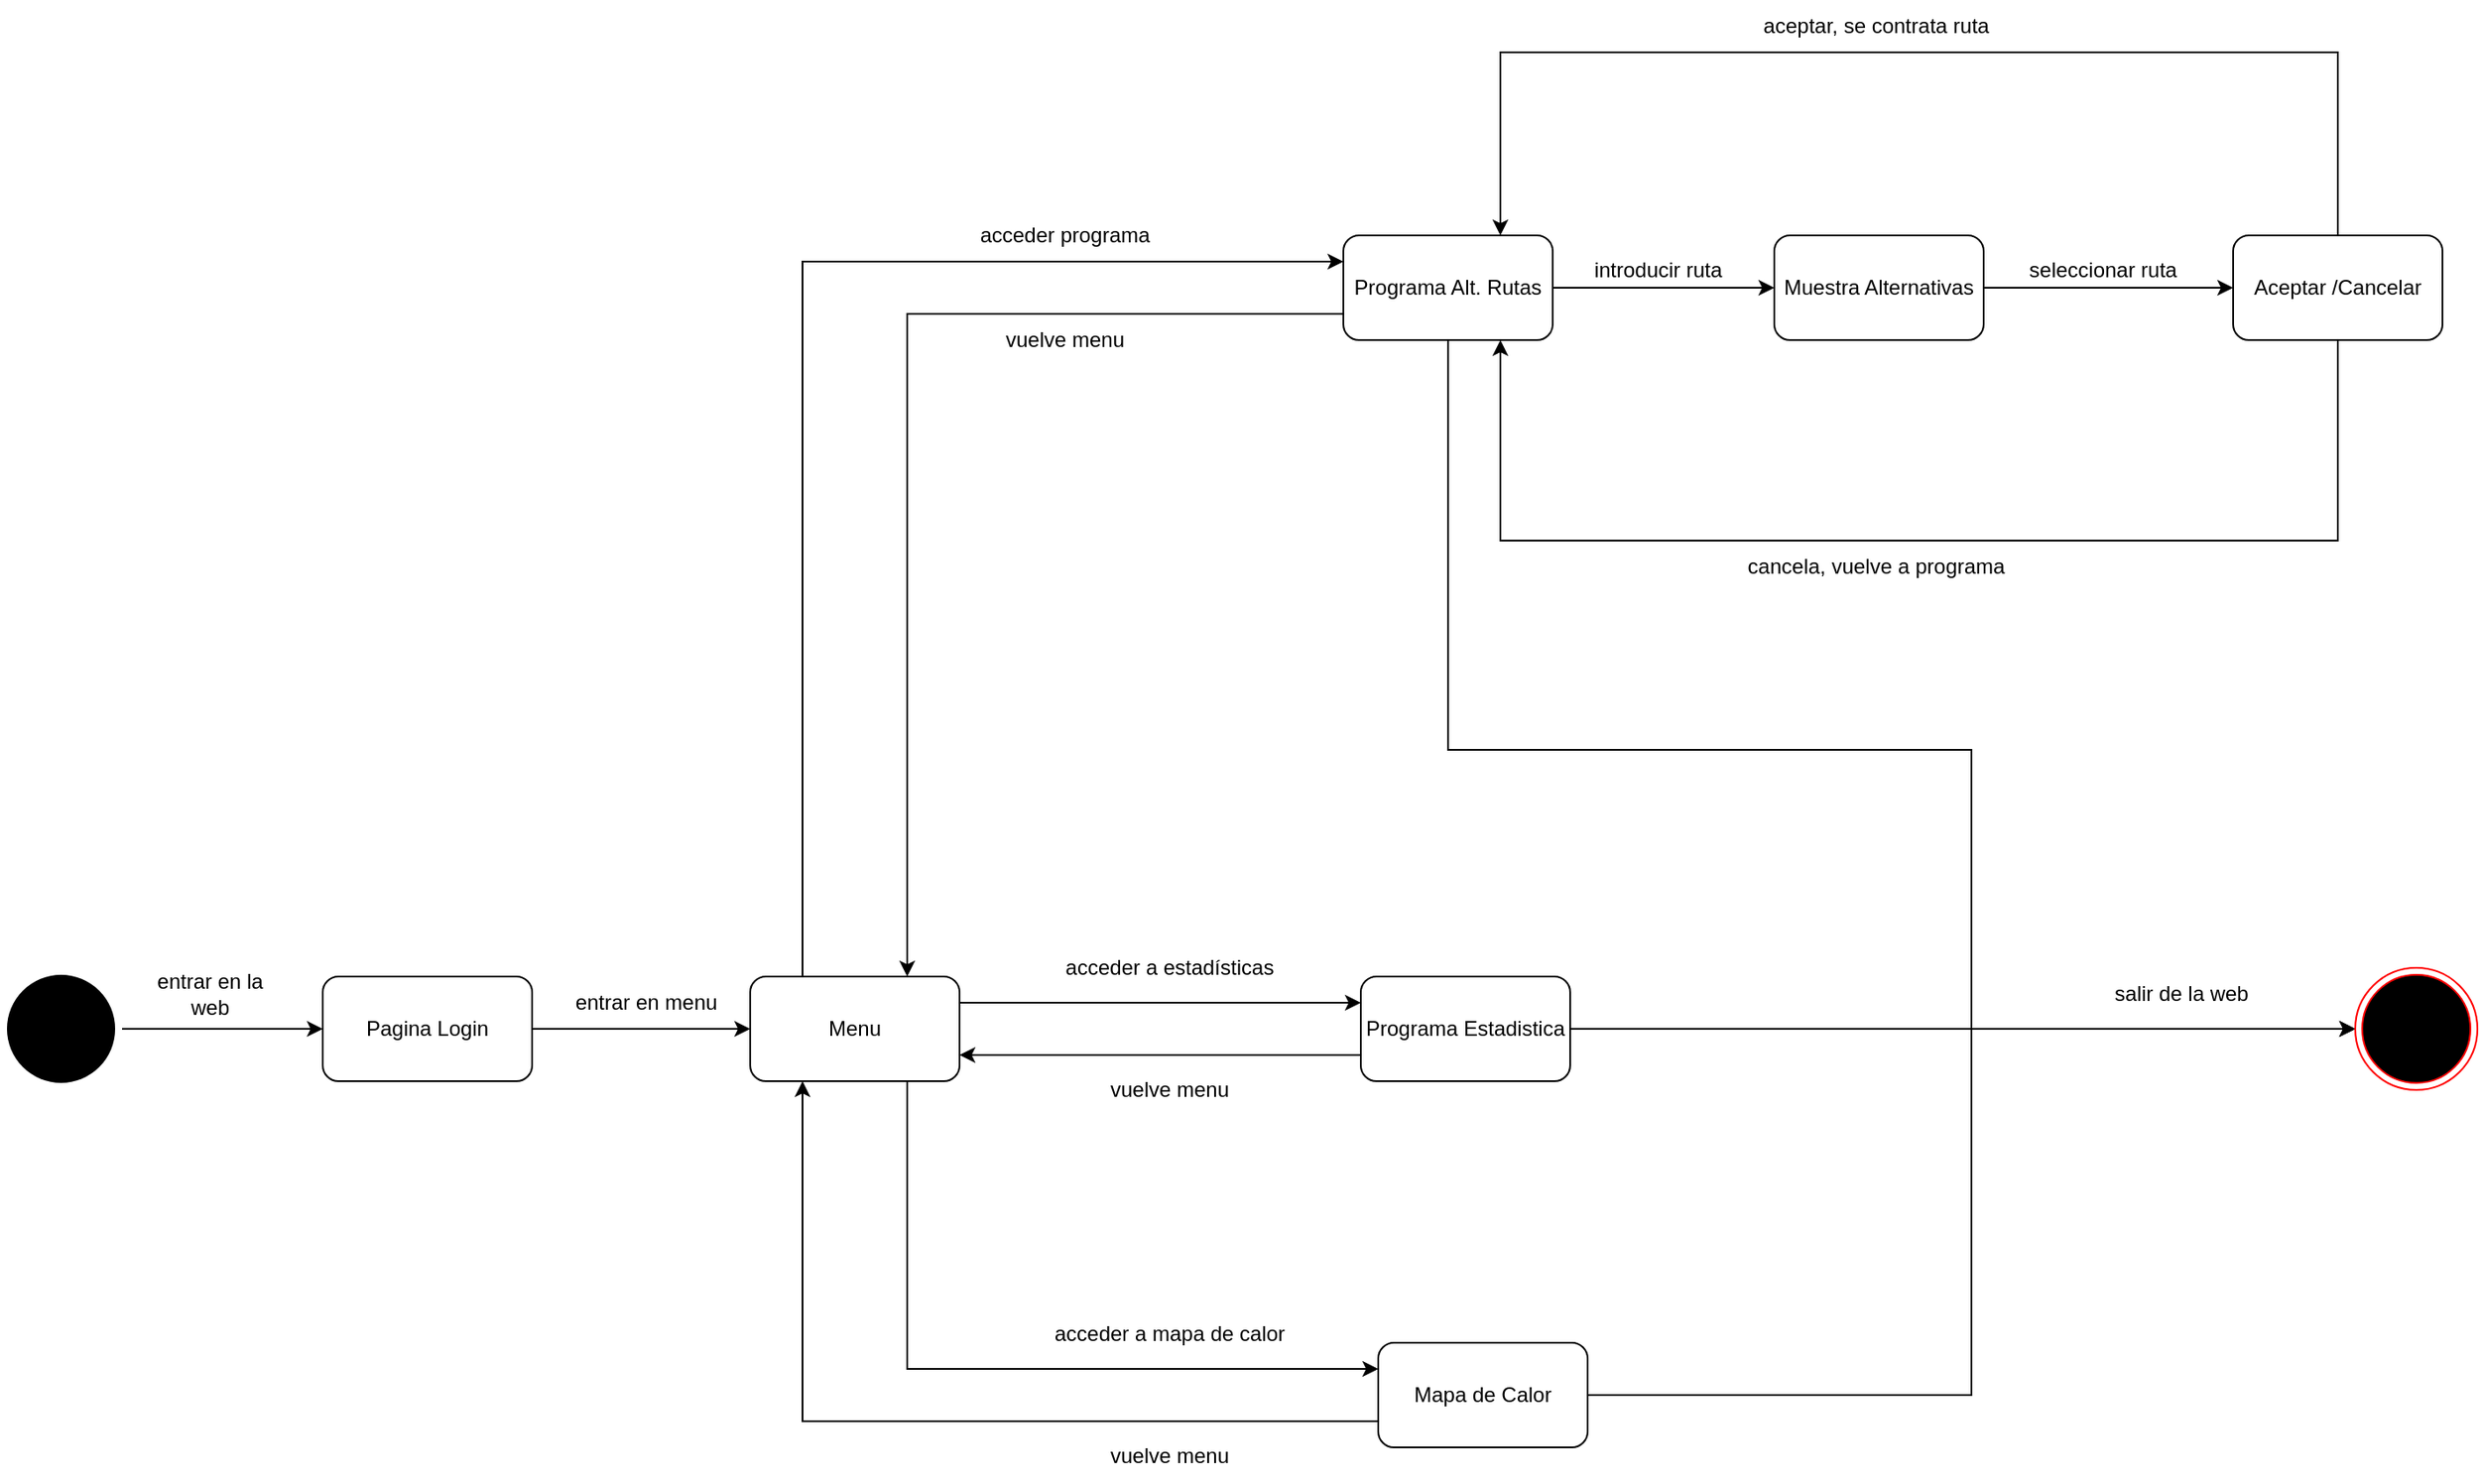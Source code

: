 <mxfile version="20.7.4" type="device"><diagram name="Página-1" id="hrf4F-rRhMmEbtQvGJGx"><mxGraphModel dx="1863" dy="606" grid="1" gridSize="10" guides="1" tooltips="1" connect="1" arrows="1" fold="1" page="1" pageScale="1" pageWidth="827" pageHeight="1169" math="0" shadow="0"><root><mxCell id="0"/><mxCell id="1" parent="0"/><mxCell id="Ku0djDu8-oS7YJxnuHgI-56" style="edgeStyle=orthogonalEdgeStyle;rounded=0;orthogonalLoop=1;jettySize=auto;html=1;entryX=1;entryY=0.5;entryDx=0;entryDy=0;startArrow=classic;startFill=1;endArrow=none;endFill=0;" parent="1" source="Ku0djDu8-oS7YJxnuHgI-2" target="Ku0djDu8-oS7YJxnuHgI-50" edge="1"><mxGeometry relative="1" as="geometry"/></mxCell><mxCell id="Ku0djDu8-oS7YJxnuHgI-58" style="edgeStyle=orthogonalEdgeStyle;rounded=0;orthogonalLoop=1;jettySize=auto;html=1;entryX=1;entryY=0.5;entryDx=0;entryDy=0;startArrow=classic;startFill=1;endArrow=none;endFill=0;" parent="1" source="Ku0djDu8-oS7YJxnuHgI-2" target="Ku0djDu8-oS7YJxnuHgI-45" edge="1"><mxGeometry relative="1" as="geometry"><Array as="points"><mxPoint x="880" y="720"/><mxPoint x="880" y="720"/></Array></mxGeometry></mxCell><mxCell id="Ku0djDu8-oS7YJxnuHgI-59" style="edgeStyle=orthogonalEdgeStyle;rounded=0;orthogonalLoop=1;jettySize=auto;html=1;entryX=0.5;entryY=1;entryDx=0;entryDy=0;endArrow=none;endFill=0;startArrow=classic;startFill=1;" parent="1" source="Ku0djDu8-oS7YJxnuHgI-2" target="Ku0djDu8-oS7YJxnuHgI-21" edge="1"><mxGeometry relative="1" as="geometry"><Array as="points"><mxPoint x="820" y="720"/><mxPoint x="820" y="560"/><mxPoint x="520" y="560"/></Array></mxGeometry></mxCell><mxCell id="Ku0djDu8-oS7YJxnuHgI-2" value="" style="ellipse;html=1;shape=endState;fillColor=#000000;strokeColor=#ff0000;" parent="1" vertex="1"><mxGeometry x="1040" y="685" width="70" height="70" as="geometry"/></mxCell><mxCell id="Ku0djDu8-oS7YJxnuHgI-5" style="edgeStyle=orthogonalEdgeStyle;rounded=0;orthogonalLoop=1;jettySize=auto;html=1;entryX=0;entryY=0.5;entryDx=0;entryDy=0;" parent="1" source="Ku0djDu8-oS7YJxnuHgI-3" target="Ku0djDu8-oS7YJxnuHgI-4" edge="1"><mxGeometry relative="1" as="geometry"/></mxCell><mxCell id="Ku0djDu8-oS7YJxnuHgI-3" value="" style="ellipse;html=1;shape=endState;fillColor=#000000;strokeColor=none;" parent="1" vertex="1"><mxGeometry x="-310" y="685" width="70" height="70" as="geometry"/></mxCell><mxCell id="Ku0djDu8-oS7YJxnuHgI-37" style="edgeStyle=orthogonalEdgeStyle;rounded=0;orthogonalLoop=1;jettySize=auto;html=1;entryX=0;entryY=0.5;entryDx=0;entryDy=0;" parent="1" source="Ku0djDu8-oS7YJxnuHgI-4" target="Ku0djDu8-oS7YJxnuHgI-13" edge="1"><mxGeometry relative="1" as="geometry"/></mxCell><mxCell id="Ku0djDu8-oS7YJxnuHgI-4" value="Pagina Login" style="rounded=1;whiteSpace=wrap;html=1;" parent="1" vertex="1"><mxGeometry x="-125" y="690" width="120" height="60" as="geometry"/></mxCell><mxCell id="Ku0djDu8-oS7YJxnuHgI-6" value="entrar en la &lt;br&gt;web" style="text;html=1;align=center;verticalAlign=middle;resizable=0;points=[];autosize=1;strokeColor=none;fillColor=none;" parent="1" vertex="1"><mxGeometry x="-230" y="680" width="80" height="40" as="geometry"/></mxCell><mxCell id="Ku0djDu8-oS7YJxnuHgI-39" style="edgeStyle=orthogonalEdgeStyle;rounded=0;orthogonalLoop=1;jettySize=auto;html=1;exitX=0.25;exitY=0;exitDx=0;exitDy=0;entryX=0;entryY=0.25;entryDx=0;entryDy=0;" parent="1" source="Ku0djDu8-oS7YJxnuHgI-13" target="Ku0djDu8-oS7YJxnuHgI-21" edge="1"><mxGeometry relative="1" as="geometry"/></mxCell><mxCell id="Ku0djDu8-oS7YJxnuHgI-46" style="edgeStyle=orthogonalEdgeStyle;rounded=0;orthogonalLoop=1;jettySize=auto;html=1;exitX=1;exitY=0.25;exitDx=0;exitDy=0;entryX=0;entryY=0.25;entryDx=0;entryDy=0;" parent="1" source="Ku0djDu8-oS7YJxnuHgI-13" target="Ku0djDu8-oS7YJxnuHgI-45" edge="1"><mxGeometry relative="1" as="geometry"/></mxCell><mxCell id="Ku0djDu8-oS7YJxnuHgI-51" style="edgeStyle=orthogonalEdgeStyle;rounded=0;orthogonalLoop=1;jettySize=auto;html=1;exitX=0.25;exitY=1;exitDx=0;exitDy=0;entryX=0;entryY=0.75;entryDx=0;entryDy=0;endArrow=none;endFill=0;startArrow=classic;startFill=1;" parent="1" source="Ku0djDu8-oS7YJxnuHgI-13" target="Ku0djDu8-oS7YJxnuHgI-50" edge="1"><mxGeometry relative="1" as="geometry"/></mxCell><mxCell id="Ku0djDu8-oS7YJxnuHgI-13" value="Menu" style="rounded=1;whiteSpace=wrap;html=1;" parent="1" vertex="1"><mxGeometry x="120" y="690" width="120" height="60" as="geometry"/></mxCell><mxCell id="Ku0djDu8-oS7YJxnuHgI-25" style="edgeStyle=orthogonalEdgeStyle;rounded=0;orthogonalLoop=1;jettySize=auto;html=1;" parent="1" source="Ku0djDu8-oS7YJxnuHgI-21" target="Ku0djDu8-oS7YJxnuHgI-24" edge="1"><mxGeometry relative="1" as="geometry"/></mxCell><mxCell id="Ku0djDu8-oS7YJxnuHgI-40" style="edgeStyle=orthogonalEdgeStyle;rounded=0;orthogonalLoop=1;jettySize=auto;html=1;exitX=0;exitY=0.75;exitDx=0;exitDy=0;entryX=0.75;entryY=0;entryDx=0;entryDy=0;" parent="1" source="Ku0djDu8-oS7YJxnuHgI-21" target="Ku0djDu8-oS7YJxnuHgI-13" edge="1"><mxGeometry relative="1" as="geometry"/></mxCell><mxCell id="Ku0djDu8-oS7YJxnuHgI-21" value="Programa Alt. Rutas" style="rounded=1;whiteSpace=wrap;html=1;" parent="1" vertex="1"><mxGeometry x="460" y="265" width="120" height="60" as="geometry"/></mxCell><mxCell id="Ku0djDu8-oS7YJxnuHgI-23" value="acceder programa" style="text;html=1;align=center;verticalAlign=middle;resizable=0;points=[];autosize=1;strokeColor=none;fillColor=none;" parent="1" vertex="1"><mxGeometry x="240" y="250" width="120" height="30" as="geometry"/></mxCell><mxCell id="Ku0djDu8-oS7YJxnuHgI-28" style="edgeStyle=orthogonalEdgeStyle;rounded=0;orthogonalLoop=1;jettySize=auto;html=1;" parent="1" source="Ku0djDu8-oS7YJxnuHgI-24" target="Ku0djDu8-oS7YJxnuHgI-27" edge="1"><mxGeometry relative="1" as="geometry"/></mxCell><mxCell id="Ku0djDu8-oS7YJxnuHgI-24" value="Muestra Alternativas" style="rounded=1;whiteSpace=wrap;html=1;" parent="1" vertex="1"><mxGeometry x="707" y="265" width="120" height="60" as="geometry"/></mxCell><mxCell id="Ku0djDu8-oS7YJxnuHgI-26" value="introducir ruta" style="text;html=1;align=center;verticalAlign=middle;resizable=0;points=[];autosize=1;strokeColor=none;fillColor=none;" parent="1" vertex="1"><mxGeometry x="590" y="270" width="100" height="30" as="geometry"/></mxCell><mxCell id="Ku0djDu8-oS7YJxnuHgI-30" style="edgeStyle=orthogonalEdgeStyle;rounded=0;orthogonalLoop=1;jettySize=auto;html=1;entryX=0.75;entryY=0;entryDx=0;entryDy=0;" parent="1" source="Ku0djDu8-oS7YJxnuHgI-27" target="Ku0djDu8-oS7YJxnuHgI-21" edge="1"><mxGeometry relative="1" as="geometry"><Array as="points"><mxPoint x="1030" y="160"/><mxPoint x="550" y="160"/></Array></mxGeometry></mxCell><mxCell id="Ku0djDu8-oS7YJxnuHgI-32" style="edgeStyle=orthogonalEdgeStyle;rounded=0;orthogonalLoop=1;jettySize=auto;html=1;entryX=0.75;entryY=1;entryDx=0;entryDy=0;" parent="1" source="Ku0djDu8-oS7YJxnuHgI-27" target="Ku0djDu8-oS7YJxnuHgI-21" edge="1"><mxGeometry relative="1" as="geometry"><mxPoint x="560" y="330" as="targetPoint"/><Array as="points"><mxPoint x="1030" y="440"/><mxPoint x="550" y="440"/></Array></mxGeometry></mxCell><mxCell id="Ku0djDu8-oS7YJxnuHgI-27" value="Aceptar /Cancelar" style="rounded=1;whiteSpace=wrap;html=1;" parent="1" vertex="1"><mxGeometry x="970" y="265" width="120" height="60" as="geometry"/></mxCell><mxCell id="Ku0djDu8-oS7YJxnuHgI-29" value="seleccionar ruta" style="text;html=1;align=center;verticalAlign=middle;resizable=0;points=[];autosize=1;strokeColor=none;fillColor=none;" parent="1" vertex="1"><mxGeometry x="840" y="270" width="110" height="30" as="geometry"/></mxCell><mxCell id="Ku0djDu8-oS7YJxnuHgI-31" value="aceptar, se contrata ruta" style="text;html=1;align=center;verticalAlign=middle;resizable=0;points=[];autosize=1;strokeColor=none;fillColor=none;" parent="1" vertex="1"><mxGeometry x="690" y="130" width="150" height="30" as="geometry"/></mxCell><mxCell id="Ku0djDu8-oS7YJxnuHgI-33" value="cancela, vuelve a programa" style="text;html=1;align=center;verticalAlign=middle;resizable=0;points=[];autosize=1;strokeColor=none;fillColor=none;" parent="1" vertex="1"><mxGeometry x="680" y="440" width="170" height="30" as="geometry"/></mxCell><mxCell id="Ku0djDu8-oS7YJxnuHgI-35" value="salir de la web" style="text;html=1;align=center;verticalAlign=middle;resizable=0;points=[];autosize=1;strokeColor=none;fillColor=none;" parent="1" vertex="1"><mxGeometry x="890" y="685" width="100" height="30" as="geometry"/></mxCell><mxCell id="Ku0djDu8-oS7YJxnuHgI-38" value="entrar en menu" style="text;html=1;align=center;verticalAlign=middle;resizable=0;points=[];autosize=1;strokeColor=none;fillColor=none;" parent="1" vertex="1"><mxGeometry x="10" y="690" width="100" height="30" as="geometry"/></mxCell><mxCell id="Ku0djDu8-oS7YJxnuHgI-41" value="vuelve menu" style="text;html=1;align=center;verticalAlign=middle;resizable=0;points=[];autosize=1;strokeColor=none;fillColor=none;" parent="1" vertex="1"><mxGeometry x="255" y="310" width="90" height="30" as="geometry"/></mxCell><mxCell id="Ku0djDu8-oS7YJxnuHgI-48" style="edgeStyle=orthogonalEdgeStyle;rounded=0;orthogonalLoop=1;jettySize=auto;html=1;exitX=0;exitY=0.75;exitDx=0;exitDy=0;entryX=1;entryY=0.75;entryDx=0;entryDy=0;" parent="1" source="Ku0djDu8-oS7YJxnuHgI-45" target="Ku0djDu8-oS7YJxnuHgI-13" edge="1"><mxGeometry relative="1" as="geometry"/></mxCell><mxCell id="Ku0djDu8-oS7YJxnuHgI-45" value="Programa Estadistica" style="rounded=1;whiteSpace=wrap;html=1;" parent="1" vertex="1"><mxGeometry x="470" y="690" width="120" height="60" as="geometry"/></mxCell><mxCell id="Ku0djDu8-oS7YJxnuHgI-47" value="acceder a estadísticas" style="text;html=1;align=center;verticalAlign=middle;resizable=0;points=[];autosize=1;strokeColor=none;fillColor=none;" parent="1" vertex="1"><mxGeometry x="290" y="670" width="140" height="30" as="geometry"/></mxCell><mxCell id="Ku0djDu8-oS7YJxnuHgI-49" value="vuelve menu" style="text;html=1;align=center;verticalAlign=middle;resizable=0;points=[];autosize=1;strokeColor=none;fillColor=none;" parent="1" vertex="1"><mxGeometry x="315" y="740" width="90" height="30" as="geometry"/></mxCell><mxCell id="Ku0djDu8-oS7YJxnuHgI-52" style="edgeStyle=orthogonalEdgeStyle;rounded=0;orthogonalLoop=1;jettySize=auto;html=1;exitX=0;exitY=0.25;exitDx=0;exitDy=0;entryX=0.75;entryY=1;entryDx=0;entryDy=0;startArrow=classic;startFill=1;endArrow=none;endFill=0;" parent="1" source="Ku0djDu8-oS7YJxnuHgI-50" target="Ku0djDu8-oS7YJxnuHgI-13" edge="1"><mxGeometry relative="1" as="geometry"/></mxCell><mxCell id="Ku0djDu8-oS7YJxnuHgI-50" value="Mapa de Calor" style="rounded=1;whiteSpace=wrap;html=1;" parent="1" vertex="1"><mxGeometry x="480" y="900" width="120" height="60" as="geometry"/></mxCell><mxCell id="Ku0djDu8-oS7YJxnuHgI-53" value="acceder a mapa de calor" style="text;html=1;align=center;verticalAlign=middle;resizable=0;points=[];autosize=1;strokeColor=none;fillColor=none;" parent="1" vertex="1"><mxGeometry x="280" y="880" width="160" height="30" as="geometry"/></mxCell><mxCell id="Ku0djDu8-oS7YJxnuHgI-54" value="vuelve menu" style="text;html=1;align=center;verticalAlign=middle;resizable=0;points=[];autosize=1;strokeColor=none;fillColor=none;" parent="1" vertex="1"><mxGeometry x="315" y="950" width="90" height="30" as="geometry"/></mxCell></root></mxGraphModel></diagram></mxfile>